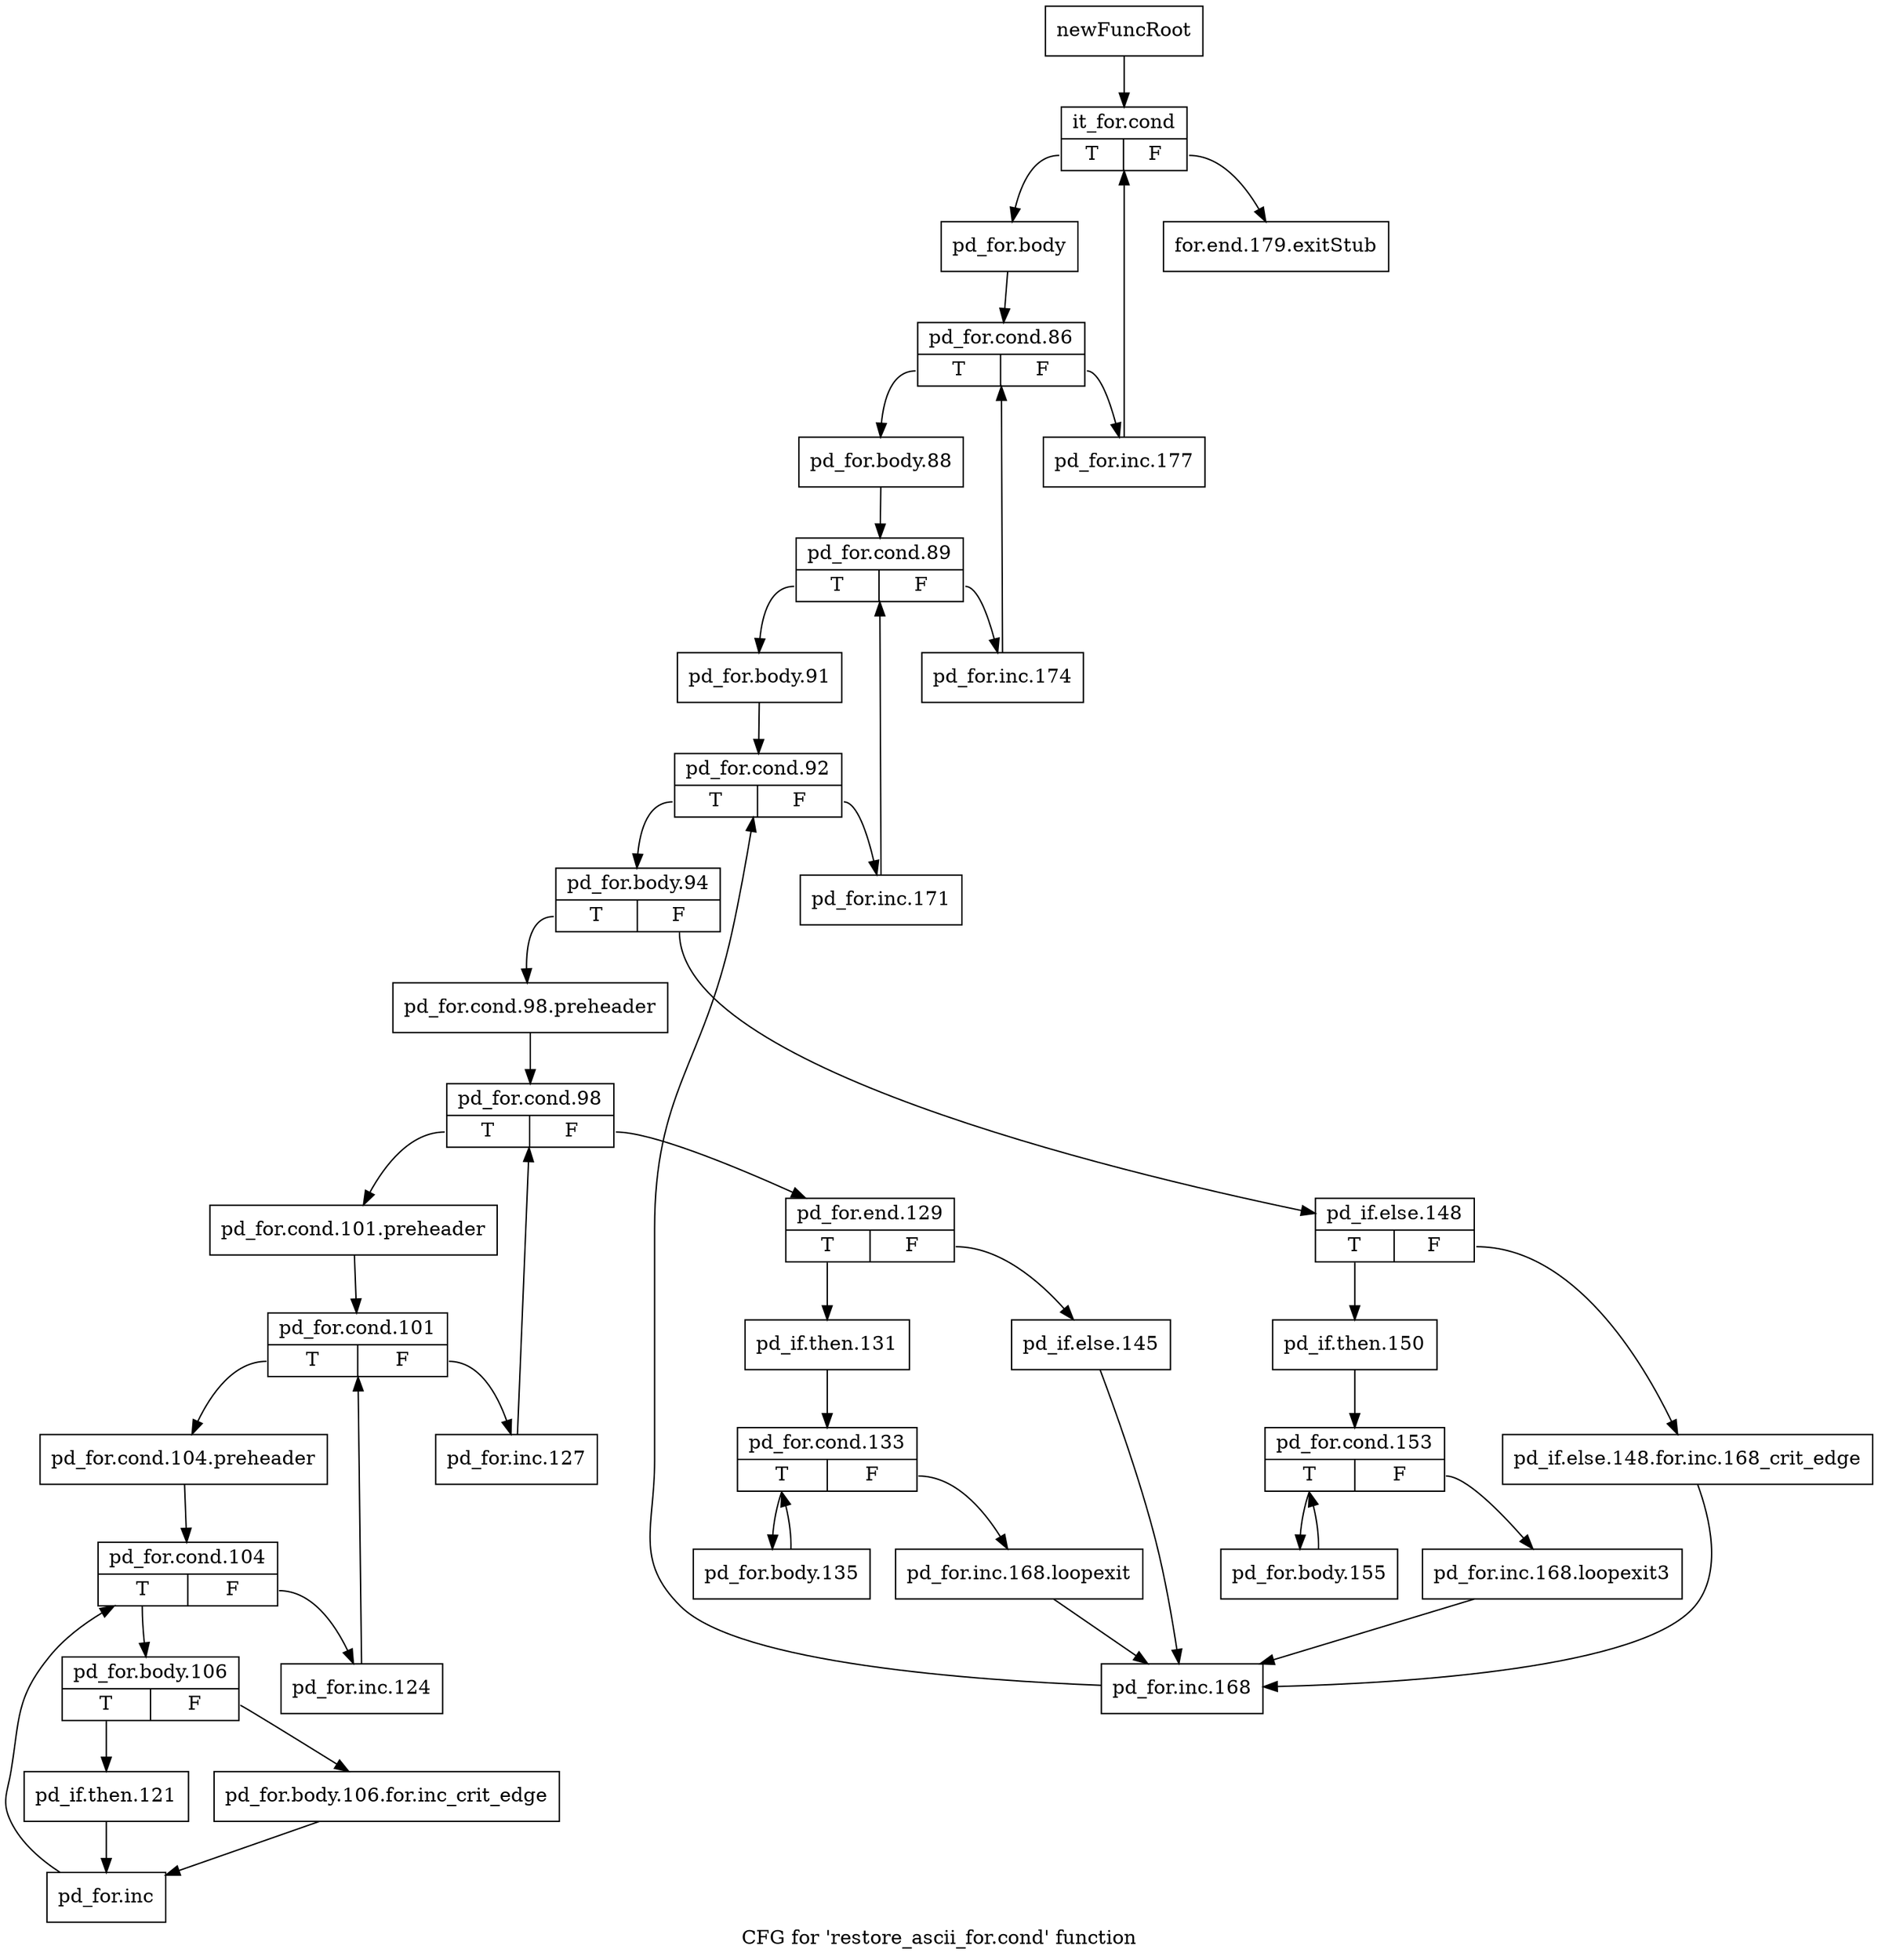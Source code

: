 digraph "CFG for 'restore_ascii_for.cond' function" {
	label="CFG for 'restore_ascii_for.cond' function";

	Node0x19de7a0 [shape=record,label="{newFuncRoot}"];
	Node0x19de7a0 -> Node0x19de840;
	Node0x19de7f0 [shape=record,label="{for.end.179.exitStub}"];
	Node0x19de840 [shape=record,label="{it_for.cond|{<s0>T|<s1>F}}"];
	Node0x19de840:s0 -> Node0x19de890;
	Node0x19de840:s1 -> Node0x19de7f0;
	Node0x19de890 [shape=record,label="{pd_for.body}"];
	Node0x19de890 -> Node0x19de8e0;
	Node0x19de8e0 [shape=record,label="{pd_for.cond.86|{<s0>T|<s1>F}}"];
	Node0x19de8e0:s0 -> Node0x19de980;
	Node0x19de8e0:s1 -> Node0x19de930;
	Node0x19de930 [shape=record,label="{pd_for.inc.177}"];
	Node0x19de930 -> Node0x19de840;
	Node0x19de980 [shape=record,label="{pd_for.body.88}"];
	Node0x19de980 -> Node0x19de9d0;
	Node0x19de9d0 [shape=record,label="{pd_for.cond.89|{<s0>T|<s1>F}}"];
	Node0x19de9d0:s0 -> Node0x19dea70;
	Node0x19de9d0:s1 -> Node0x19dea20;
	Node0x19dea20 [shape=record,label="{pd_for.inc.174}"];
	Node0x19dea20 -> Node0x19de8e0;
	Node0x19dea70 [shape=record,label="{pd_for.body.91}"];
	Node0x19dea70 -> Node0x19deac0;
	Node0x19deac0 [shape=record,label="{pd_for.cond.92|{<s0>T|<s1>F}}"];
	Node0x19deac0:s0 -> Node0x19deb60;
	Node0x19deac0:s1 -> Node0x19deb10;
	Node0x19deb10 [shape=record,label="{pd_for.inc.171}"];
	Node0x19deb10 -> Node0x19de9d0;
	Node0x19deb60 [shape=record,label="{pd_for.body.94|{<s0>T|<s1>F}}"];
	Node0x19deb60:s0 -> Node0x19ded90;
	Node0x19deb60:s1 -> Node0x19debb0;
	Node0x19debb0 [shape=record,label="{pd_if.else.148|{<s0>T|<s1>F}}"];
	Node0x19debb0:s0 -> Node0x19dec50;
	Node0x19debb0:s1 -> Node0x19dec00;
	Node0x19dec00 [shape=record,label="{pd_if.else.148.for.inc.168_crit_edge}"];
	Node0x19dec00 -> Node0x19defc0;
	Node0x19dec50 [shape=record,label="{pd_if.then.150}"];
	Node0x19dec50 -> Node0x19deca0;
	Node0x19deca0 [shape=record,label="{pd_for.cond.153|{<s0>T|<s1>F}}"];
	Node0x19deca0:s0 -> Node0x19ded40;
	Node0x19deca0:s1 -> Node0x19decf0;
	Node0x19decf0 [shape=record,label="{pd_for.inc.168.loopexit3}"];
	Node0x19decf0 -> Node0x19defc0;
	Node0x19ded40 [shape=record,label="{pd_for.body.155}"];
	Node0x19ded40 -> Node0x19deca0;
	Node0x19ded90 [shape=record,label="{pd_for.cond.98.preheader}"];
	Node0x19ded90 -> Node0x19dede0;
	Node0x19dede0 [shape=record,label="{pd_for.cond.98|{<s0>T|<s1>F}}"];
	Node0x19dede0:s0 -> Node0x19df060;
	Node0x19dede0:s1 -> Node0x19dee30;
	Node0x19dee30 [shape=record,label="{pd_for.end.129|{<s0>T|<s1>F}}"];
	Node0x19dee30:s0 -> Node0x19deed0;
	Node0x19dee30:s1 -> Node0x19dee80;
	Node0x19dee80 [shape=record,label="{pd_if.else.145}"];
	Node0x19dee80 -> Node0x19defc0;
	Node0x19deed0 [shape=record,label="{pd_if.then.131}"];
	Node0x19deed0 -> Node0x19def20;
	Node0x19def20 [shape=record,label="{pd_for.cond.133|{<s0>T|<s1>F}}"];
	Node0x19def20:s0 -> Node0x19df010;
	Node0x19def20:s1 -> Node0x19def70;
	Node0x19def70 [shape=record,label="{pd_for.inc.168.loopexit}"];
	Node0x19def70 -> Node0x19defc0;
	Node0x19defc0 [shape=record,label="{pd_for.inc.168}"];
	Node0x19defc0 -> Node0x19deac0;
	Node0x19df010 [shape=record,label="{pd_for.body.135}"];
	Node0x19df010 -> Node0x19def20;
	Node0x19df060 [shape=record,label="{pd_for.cond.101.preheader}"];
	Node0x19df060 -> Node0x19df0b0;
	Node0x19df0b0 [shape=record,label="{pd_for.cond.101|{<s0>T|<s1>F}}"];
	Node0x19df0b0:s0 -> Node0x19df150;
	Node0x19df0b0:s1 -> Node0x19df100;
	Node0x19df100 [shape=record,label="{pd_for.inc.127}"];
	Node0x19df100 -> Node0x19dede0;
	Node0x19df150 [shape=record,label="{pd_for.cond.104.preheader}"];
	Node0x19df150 -> Node0x19df1a0;
	Node0x19df1a0 [shape=record,label="{pd_for.cond.104|{<s0>T|<s1>F}}"];
	Node0x19df1a0:s0 -> Node0x19e1320;
	Node0x19df1a0:s1 -> Node0x19e12d0;
	Node0x19e12d0 [shape=record,label="{pd_for.inc.124}"];
	Node0x19e12d0 -> Node0x19df0b0;
	Node0x19e1320 [shape=record,label="{pd_for.body.106|{<s0>T|<s1>F}}"];
	Node0x19e1320:s0 -> Node0x19e13c0;
	Node0x19e1320:s1 -> Node0x19e1370;
	Node0x19e1370 [shape=record,label="{pd_for.body.106.for.inc_crit_edge}"];
	Node0x19e1370 -> Node0x19e1410;
	Node0x19e13c0 [shape=record,label="{pd_if.then.121}"];
	Node0x19e13c0 -> Node0x19e1410;
	Node0x19e1410 [shape=record,label="{pd_for.inc}"];
	Node0x19e1410 -> Node0x19df1a0;
}
